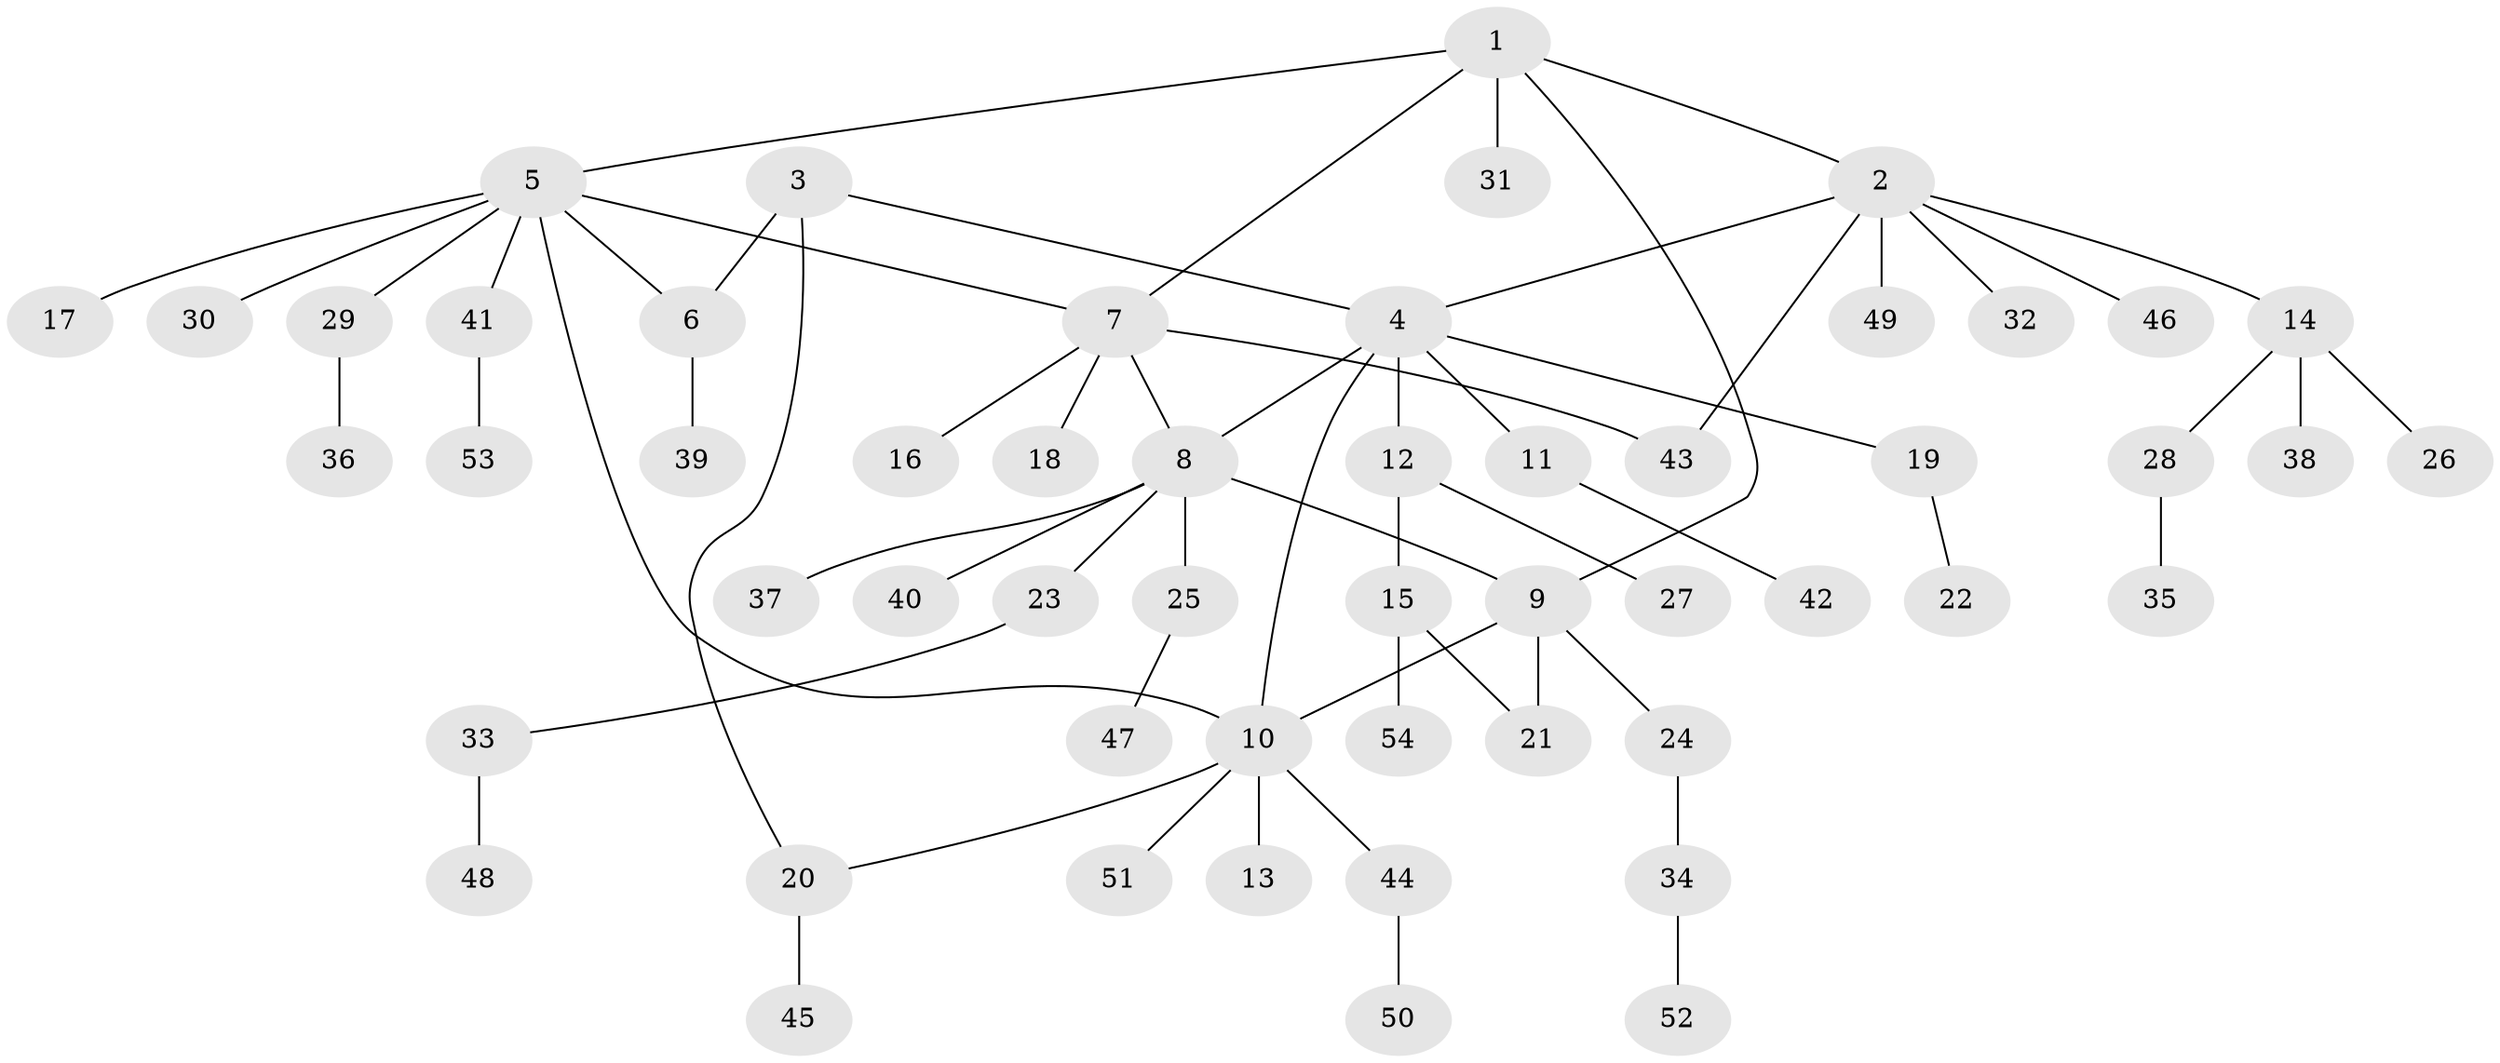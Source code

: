 // Generated by graph-tools (version 1.1) at 2025/11/02/27/25 16:11:36]
// undirected, 54 vertices, 62 edges
graph export_dot {
graph [start="1"]
  node [color=gray90,style=filled];
  1;
  2;
  3;
  4;
  5;
  6;
  7;
  8;
  9;
  10;
  11;
  12;
  13;
  14;
  15;
  16;
  17;
  18;
  19;
  20;
  21;
  22;
  23;
  24;
  25;
  26;
  27;
  28;
  29;
  30;
  31;
  32;
  33;
  34;
  35;
  36;
  37;
  38;
  39;
  40;
  41;
  42;
  43;
  44;
  45;
  46;
  47;
  48;
  49;
  50;
  51;
  52;
  53;
  54;
  1 -- 2;
  1 -- 5;
  1 -- 7;
  1 -- 9;
  1 -- 31;
  2 -- 4;
  2 -- 14;
  2 -- 32;
  2 -- 43;
  2 -- 46;
  2 -- 49;
  3 -- 4;
  3 -- 6;
  3 -- 20;
  4 -- 8;
  4 -- 10;
  4 -- 11;
  4 -- 12;
  4 -- 19;
  5 -- 6;
  5 -- 7;
  5 -- 10;
  5 -- 17;
  5 -- 29;
  5 -- 30;
  5 -- 41;
  6 -- 39;
  7 -- 8;
  7 -- 16;
  7 -- 18;
  7 -- 43;
  8 -- 9;
  8 -- 23;
  8 -- 25;
  8 -- 37;
  8 -- 40;
  9 -- 10;
  9 -- 21;
  9 -- 24;
  10 -- 13;
  10 -- 20;
  10 -- 44;
  10 -- 51;
  11 -- 42;
  12 -- 15;
  12 -- 27;
  14 -- 26;
  14 -- 28;
  14 -- 38;
  15 -- 21;
  15 -- 54;
  19 -- 22;
  20 -- 45;
  23 -- 33;
  24 -- 34;
  25 -- 47;
  28 -- 35;
  29 -- 36;
  33 -- 48;
  34 -- 52;
  41 -- 53;
  44 -- 50;
}
